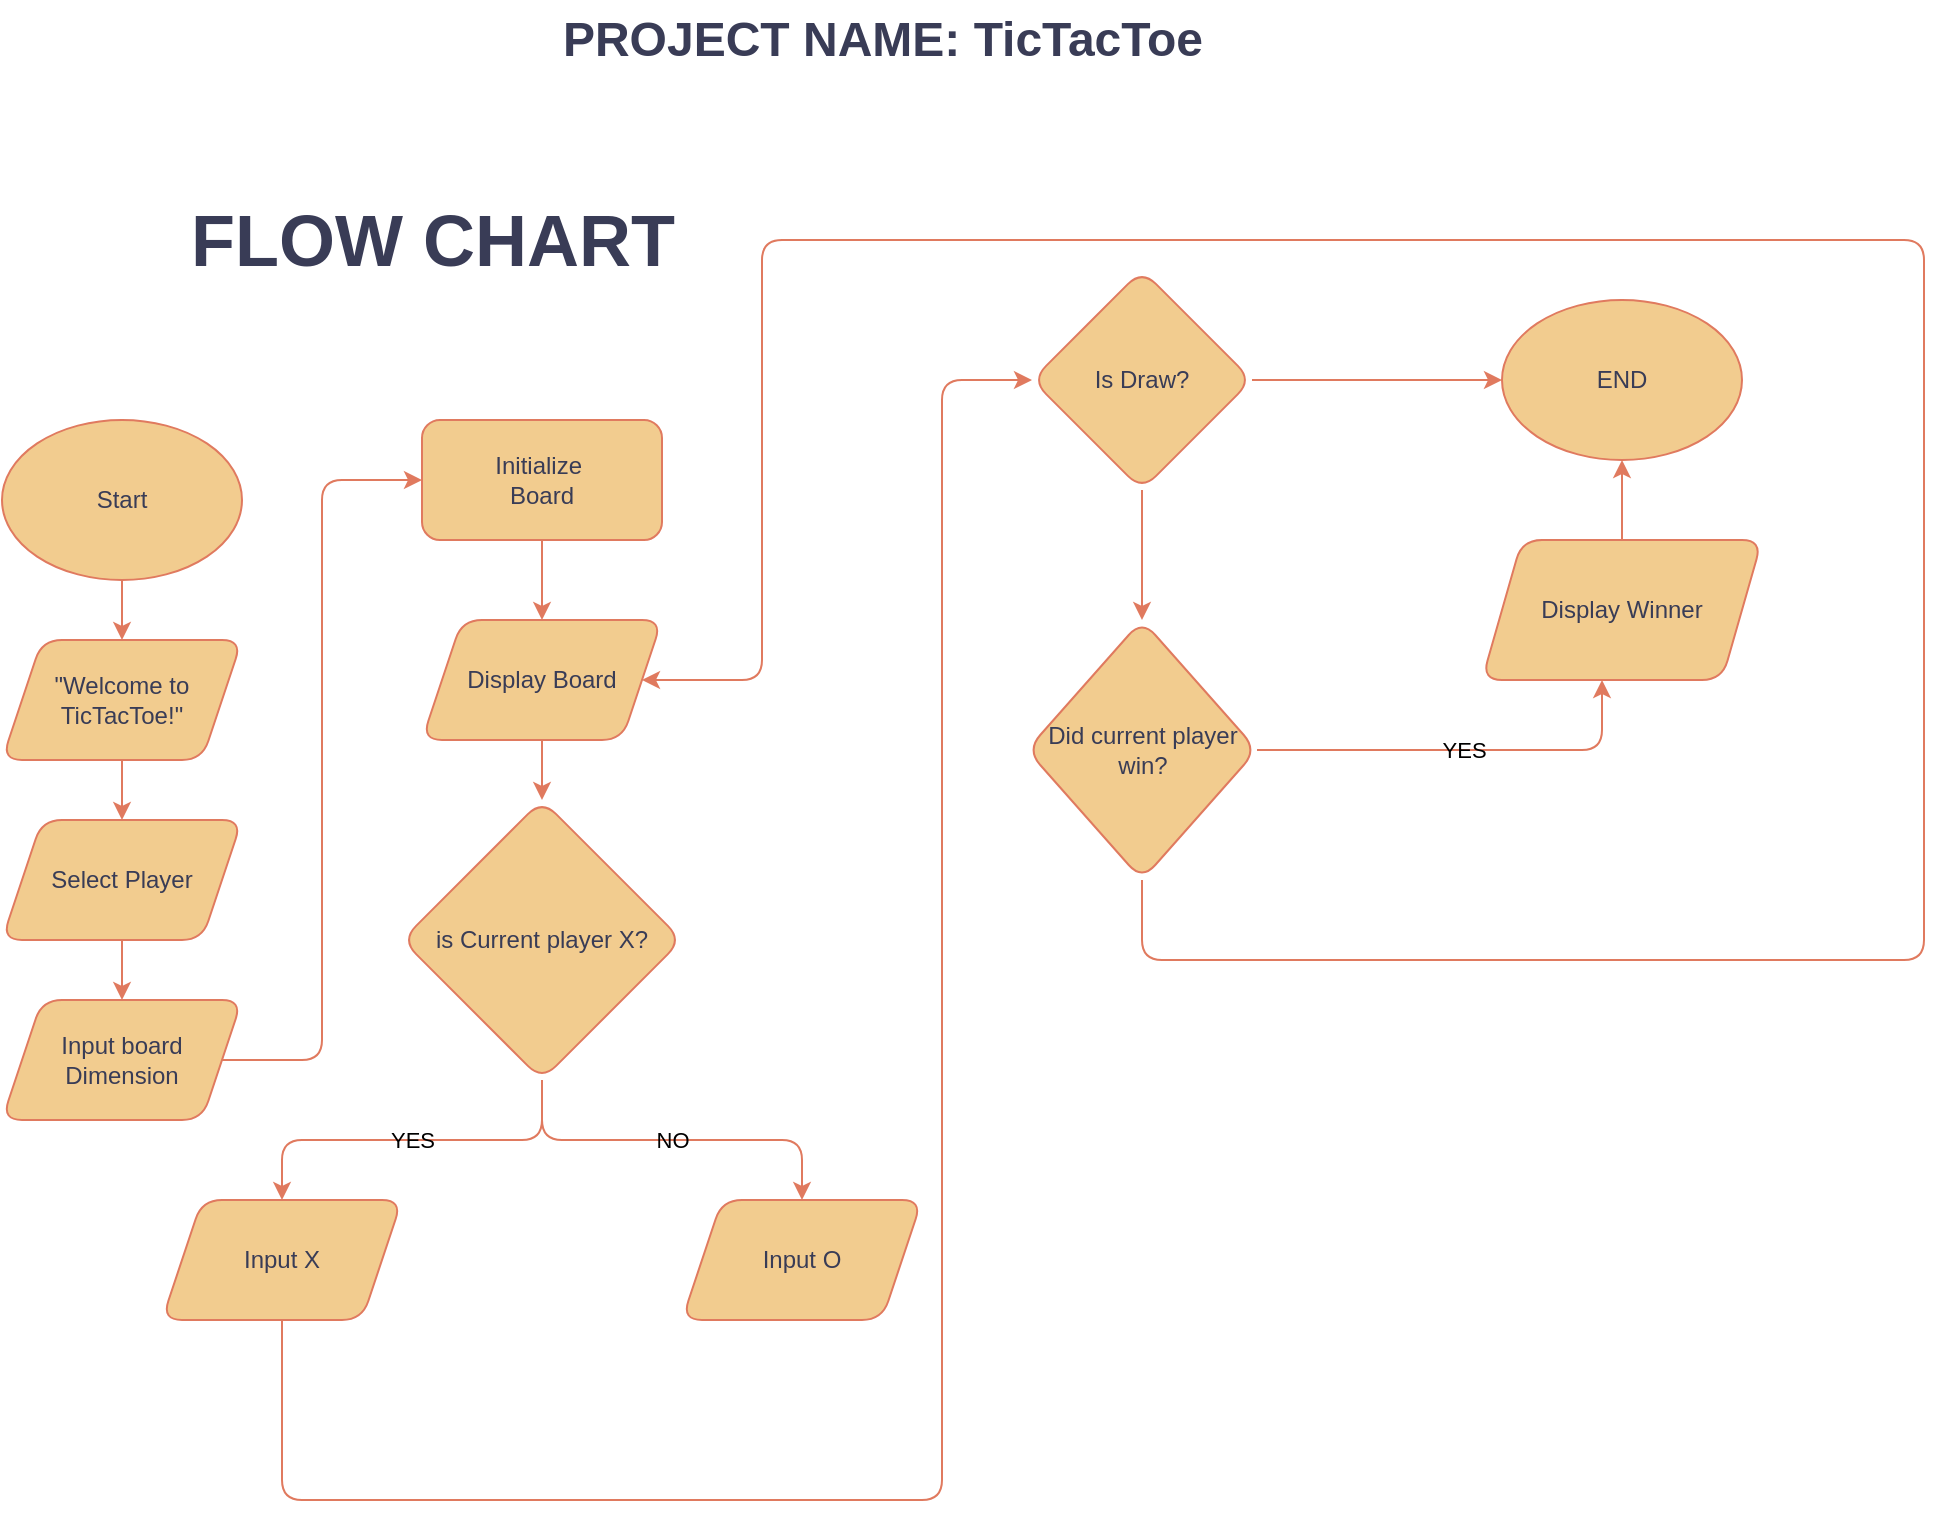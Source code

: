 <mxfile version="24.4.13" type="device">
  <diagram id="C5RBs43oDa-KdzZeNtuy" name="Page-1">
    <mxGraphModel dx="3369" dy="1409" grid="1" gridSize="10" guides="1" tooltips="1" connect="1" arrows="1" fold="1" page="1" pageScale="1" pageWidth="827" pageHeight="1169" math="0" shadow="0">
      <root>
        <mxCell id="WIyWlLk6GJQsqaUBKTNV-0" />
        <mxCell id="WIyWlLk6GJQsqaUBKTNV-1" parent="WIyWlLk6GJQsqaUBKTNV-0" />
        <mxCell id="TEqo7rVoBJVi55r1kK-j-9" value="" style="edgeStyle=orthogonalEdgeStyle;rounded=1;orthogonalLoop=1;jettySize=auto;html=1;labelBackgroundColor=none;fontColor=default;strokeColor=#E07A5F;" edge="1" parent="WIyWlLk6GJQsqaUBKTNV-1" source="TEqo7rVoBJVi55r1kK-j-0" target="TEqo7rVoBJVi55r1kK-j-1">
          <mxGeometry relative="1" as="geometry" />
        </mxCell>
        <mxCell id="TEqo7rVoBJVi55r1kK-j-0" value="Start" style="ellipse;whiteSpace=wrap;html=1;labelBackgroundColor=none;rounded=1;fillColor=#F2CC8F;strokeColor=#E07A5F;fontColor=#393C56;" vertex="1" parent="WIyWlLk6GJQsqaUBKTNV-1">
          <mxGeometry x="-1260" y="330" width="120" height="80" as="geometry" />
        </mxCell>
        <mxCell id="TEqo7rVoBJVi55r1kK-j-10" value="" style="edgeStyle=orthogonalEdgeStyle;rounded=1;orthogonalLoop=1;jettySize=auto;html=1;labelBackgroundColor=none;fontColor=default;strokeColor=#E07A5F;" edge="1" parent="WIyWlLk6GJQsqaUBKTNV-1" source="TEqo7rVoBJVi55r1kK-j-1" target="TEqo7rVoBJVi55r1kK-j-2">
          <mxGeometry relative="1" as="geometry" />
        </mxCell>
        <mxCell id="TEqo7rVoBJVi55r1kK-j-1" value="&quot;Welcome to TicTacToe!&quot;" style="shape=parallelogram;perimeter=parallelogramPerimeter;whiteSpace=wrap;html=1;fixedSize=1;labelBackgroundColor=none;rounded=1;fillColor=#F2CC8F;strokeColor=#E07A5F;fontColor=#393C56;" vertex="1" parent="WIyWlLk6GJQsqaUBKTNV-1">
          <mxGeometry x="-1260" y="440" width="120" height="60" as="geometry" />
        </mxCell>
        <mxCell id="TEqo7rVoBJVi55r1kK-j-11" value="" style="edgeStyle=orthogonalEdgeStyle;rounded=1;orthogonalLoop=1;jettySize=auto;html=1;labelBackgroundColor=none;fontColor=default;strokeColor=#E07A5F;" edge="1" parent="WIyWlLk6GJQsqaUBKTNV-1" source="TEqo7rVoBJVi55r1kK-j-2" target="TEqo7rVoBJVi55r1kK-j-3">
          <mxGeometry relative="1" as="geometry" />
        </mxCell>
        <mxCell id="TEqo7rVoBJVi55r1kK-j-2" value="Select Player" style="shape=parallelogram;perimeter=parallelogramPerimeter;whiteSpace=wrap;html=1;fixedSize=1;labelBackgroundColor=none;rounded=1;fillColor=#F2CC8F;strokeColor=#E07A5F;fontColor=#393C56;" vertex="1" parent="WIyWlLk6GJQsqaUBKTNV-1">
          <mxGeometry x="-1260" y="530" width="120" height="60" as="geometry" />
        </mxCell>
        <mxCell id="TEqo7rVoBJVi55r1kK-j-12" value="" style="edgeStyle=orthogonalEdgeStyle;rounded=1;orthogonalLoop=1;jettySize=auto;html=1;entryX=0;entryY=0.5;entryDx=0;entryDy=0;labelBackgroundColor=none;fontColor=default;strokeColor=#E07A5F;" edge="1" parent="WIyWlLk6GJQsqaUBKTNV-1" source="TEqo7rVoBJVi55r1kK-j-3" target="TEqo7rVoBJVi55r1kK-j-4">
          <mxGeometry relative="1" as="geometry">
            <Array as="points">
              <mxPoint x="-1100" y="650" />
              <mxPoint x="-1100" y="360" />
            </Array>
          </mxGeometry>
        </mxCell>
        <mxCell id="TEqo7rVoBJVi55r1kK-j-3" value="Input board&lt;div&gt;Dimension&lt;/div&gt;" style="shape=parallelogram;perimeter=parallelogramPerimeter;whiteSpace=wrap;html=1;fixedSize=1;labelBackgroundColor=none;rounded=1;fillColor=#F2CC8F;strokeColor=#E07A5F;fontColor=#393C56;" vertex="1" parent="WIyWlLk6GJQsqaUBKTNV-1">
          <mxGeometry x="-1260" y="620" width="120" height="60" as="geometry" />
        </mxCell>
        <mxCell id="TEqo7rVoBJVi55r1kK-j-13" value="" style="edgeStyle=orthogonalEdgeStyle;rounded=1;orthogonalLoop=1;jettySize=auto;html=1;labelBackgroundColor=none;fontColor=default;strokeColor=#E07A5F;" edge="1" parent="WIyWlLk6GJQsqaUBKTNV-1" source="TEqo7rVoBJVi55r1kK-j-4" target="TEqo7rVoBJVi55r1kK-j-5">
          <mxGeometry relative="1" as="geometry" />
        </mxCell>
        <mxCell id="TEqo7rVoBJVi55r1kK-j-4" value="Initialize&amp;nbsp;&lt;div&gt;Board&lt;/div&gt;" style="rounded=1;whiteSpace=wrap;html=1;labelBackgroundColor=none;fillColor=#F2CC8F;strokeColor=#E07A5F;fontColor=#393C56;" vertex="1" parent="WIyWlLk6GJQsqaUBKTNV-1">
          <mxGeometry x="-1050" y="330" width="120" height="60" as="geometry" />
        </mxCell>
        <mxCell id="TEqo7rVoBJVi55r1kK-j-14" value="" style="edgeStyle=orthogonalEdgeStyle;rounded=1;orthogonalLoop=1;jettySize=auto;html=1;labelBackgroundColor=none;fontColor=default;strokeColor=#E07A5F;" edge="1" parent="WIyWlLk6GJQsqaUBKTNV-1" source="TEqo7rVoBJVi55r1kK-j-5" target="TEqo7rVoBJVi55r1kK-j-6">
          <mxGeometry relative="1" as="geometry" />
        </mxCell>
        <mxCell id="TEqo7rVoBJVi55r1kK-j-5" value="Display Board" style="shape=parallelogram;perimeter=parallelogramPerimeter;whiteSpace=wrap;html=1;fixedSize=1;labelBackgroundColor=none;rounded=1;fillColor=#F2CC8F;strokeColor=#E07A5F;fontColor=#393C56;" vertex="1" parent="WIyWlLk6GJQsqaUBKTNV-1">
          <mxGeometry x="-1050" y="430" width="120" height="60" as="geometry" />
        </mxCell>
        <mxCell id="TEqo7rVoBJVi55r1kK-j-18" value="NO" style="edgeStyle=orthogonalEdgeStyle;rounded=1;orthogonalLoop=1;jettySize=auto;html=1;labelBackgroundColor=none;fontColor=default;strokeColor=#E07A5F;" edge="1" parent="WIyWlLk6GJQsqaUBKTNV-1" source="TEqo7rVoBJVi55r1kK-j-6" target="TEqo7rVoBJVi55r1kK-j-8">
          <mxGeometry relative="1" as="geometry">
            <mxPoint x="-990" y="780" as="targetPoint" />
            <Array as="points">
              <mxPoint x="-990" y="690" />
              <mxPoint x="-860" y="690" />
            </Array>
          </mxGeometry>
        </mxCell>
        <mxCell id="TEqo7rVoBJVi55r1kK-j-19" value="YES" style="edgeStyle=orthogonalEdgeStyle;rounded=1;orthogonalLoop=1;jettySize=auto;html=1;exitX=0.5;exitY=1;exitDx=0;exitDy=0;entryX=0.5;entryY=0;entryDx=0;entryDy=0;labelBackgroundColor=none;fontColor=default;strokeColor=#E07A5F;" edge="1" parent="WIyWlLk6GJQsqaUBKTNV-1" source="TEqo7rVoBJVi55r1kK-j-6" target="TEqo7rVoBJVi55r1kK-j-7">
          <mxGeometry relative="1" as="geometry" />
        </mxCell>
        <mxCell id="TEqo7rVoBJVi55r1kK-j-6" value="is Current player X?" style="rhombus;whiteSpace=wrap;html=1;labelBackgroundColor=none;rounded=1;fillColor=#F2CC8F;strokeColor=#E07A5F;fontColor=#393C56;" vertex="1" parent="WIyWlLk6GJQsqaUBKTNV-1">
          <mxGeometry x="-1060" y="520" width="140" height="140" as="geometry" />
        </mxCell>
        <mxCell id="TEqo7rVoBJVi55r1kK-j-28" style="edgeStyle=orthogonalEdgeStyle;rounded=1;orthogonalLoop=1;jettySize=auto;html=1;entryX=0;entryY=0.5;entryDx=0;entryDy=0;labelBackgroundColor=none;fontColor=default;strokeColor=#E07A5F;" edge="1" parent="WIyWlLk6GJQsqaUBKTNV-1" source="TEqo7rVoBJVi55r1kK-j-7" target="TEqo7rVoBJVi55r1kK-j-20">
          <mxGeometry relative="1" as="geometry">
            <mxPoint x="-800" y="310" as="targetPoint" />
            <Array as="points">
              <mxPoint x="-1120" y="870" />
              <mxPoint x="-790" y="870" />
              <mxPoint x="-790" y="310" />
            </Array>
          </mxGeometry>
        </mxCell>
        <mxCell id="TEqo7rVoBJVi55r1kK-j-7" value="Input X" style="shape=parallelogram;perimeter=parallelogramPerimeter;whiteSpace=wrap;html=1;fixedSize=1;labelBackgroundColor=none;rounded=1;fillColor=#F2CC8F;strokeColor=#E07A5F;fontColor=#393C56;" vertex="1" parent="WIyWlLk6GJQsqaUBKTNV-1">
          <mxGeometry x="-1180" y="720" width="120" height="60" as="geometry" />
        </mxCell>
        <mxCell id="TEqo7rVoBJVi55r1kK-j-8" value="Input O" style="shape=parallelogram;perimeter=parallelogramPerimeter;whiteSpace=wrap;html=1;fixedSize=1;labelBackgroundColor=none;rounded=1;fillColor=#F2CC8F;strokeColor=#E07A5F;fontColor=#393C56;" vertex="1" parent="WIyWlLk6GJQsqaUBKTNV-1">
          <mxGeometry x="-920" y="720" width="120" height="60" as="geometry" />
        </mxCell>
        <mxCell id="TEqo7rVoBJVi55r1kK-j-24" value="" style="edgeStyle=orthogonalEdgeStyle;rounded=1;orthogonalLoop=1;jettySize=auto;html=1;labelBackgroundColor=none;fontColor=default;strokeColor=#E07A5F;" edge="1" parent="WIyWlLk6GJQsqaUBKTNV-1" source="TEqo7rVoBJVi55r1kK-j-20" target="TEqo7rVoBJVi55r1kK-j-21">
          <mxGeometry relative="1" as="geometry" />
        </mxCell>
        <mxCell id="TEqo7rVoBJVi55r1kK-j-27" style="edgeStyle=orthogonalEdgeStyle;rounded=1;orthogonalLoop=1;jettySize=auto;html=1;entryX=0;entryY=0.5;entryDx=0;entryDy=0;labelBackgroundColor=none;fontColor=default;strokeColor=#E07A5F;" edge="1" parent="WIyWlLk6GJQsqaUBKTNV-1" source="TEqo7rVoBJVi55r1kK-j-20" target="TEqo7rVoBJVi55r1kK-j-23">
          <mxGeometry relative="1" as="geometry" />
        </mxCell>
        <mxCell id="TEqo7rVoBJVi55r1kK-j-20" value="Is Draw?" style="rhombus;whiteSpace=wrap;html=1;labelBackgroundColor=none;rounded=1;fillColor=#F2CC8F;strokeColor=#E07A5F;fontColor=#393C56;" vertex="1" parent="WIyWlLk6GJQsqaUBKTNV-1">
          <mxGeometry x="-745" y="255" width="110" height="110" as="geometry" />
        </mxCell>
        <mxCell id="TEqo7rVoBJVi55r1kK-j-25" value="YES&lt;span style=&quot;white-space: pre;&quot;&gt;&#x9;&lt;/span&gt;" style="edgeStyle=orthogonalEdgeStyle;rounded=1;orthogonalLoop=1;jettySize=auto;html=1;labelBackgroundColor=none;fontColor=default;strokeColor=#E07A5F;" edge="1" parent="WIyWlLk6GJQsqaUBKTNV-1" source="TEqo7rVoBJVi55r1kK-j-21">
          <mxGeometry relative="1" as="geometry">
            <mxPoint x="-460" y="460" as="targetPoint" />
            <Array as="points">
              <mxPoint x="-460" y="495" />
              <mxPoint x="-460" y="463" />
            </Array>
          </mxGeometry>
        </mxCell>
        <mxCell id="TEqo7rVoBJVi55r1kK-j-29" style="edgeStyle=orthogonalEdgeStyle;rounded=1;orthogonalLoop=1;jettySize=auto;html=1;entryX=1;entryY=0.5;entryDx=0;entryDy=0;labelBackgroundColor=none;fontColor=default;strokeColor=#E07A5F;" edge="1" parent="WIyWlLk6GJQsqaUBKTNV-1" source="TEqo7rVoBJVi55r1kK-j-21" target="TEqo7rVoBJVi55r1kK-j-5">
          <mxGeometry relative="1" as="geometry">
            <mxPoint x="-850" y="260" as="targetPoint" />
            <Array as="points">
              <mxPoint x="-690" y="600" />
              <mxPoint x="-299" y="600" />
              <mxPoint x="-299" y="240" />
              <mxPoint x="-880" y="240" />
              <mxPoint x="-880" y="460" />
            </Array>
          </mxGeometry>
        </mxCell>
        <mxCell id="TEqo7rVoBJVi55r1kK-j-21" value="Did current player&lt;div&gt;win?&lt;/div&gt;" style="rhombus;whiteSpace=wrap;html=1;labelBackgroundColor=none;rounded=1;fillColor=#F2CC8F;strokeColor=#E07A5F;fontColor=#393C56;" vertex="1" parent="WIyWlLk6GJQsqaUBKTNV-1">
          <mxGeometry x="-747.5" y="430" width="115" height="130" as="geometry" />
        </mxCell>
        <mxCell id="TEqo7rVoBJVi55r1kK-j-26" value="" style="edgeStyle=orthogonalEdgeStyle;rounded=1;orthogonalLoop=1;jettySize=auto;html=1;labelBackgroundColor=none;fontColor=default;strokeColor=#E07A5F;" edge="1" parent="WIyWlLk6GJQsqaUBKTNV-1" source="TEqo7rVoBJVi55r1kK-j-22" target="TEqo7rVoBJVi55r1kK-j-23">
          <mxGeometry relative="1" as="geometry" />
        </mxCell>
        <mxCell id="TEqo7rVoBJVi55r1kK-j-22" value="Display Winner" style="shape=parallelogram;perimeter=parallelogramPerimeter;whiteSpace=wrap;html=1;fixedSize=1;labelBackgroundColor=none;rounded=1;fillColor=#F2CC8F;strokeColor=#E07A5F;fontColor=#393C56;" vertex="1" parent="WIyWlLk6GJQsqaUBKTNV-1">
          <mxGeometry x="-520" y="390" width="140" height="70" as="geometry" />
        </mxCell>
        <mxCell id="TEqo7rVoBJVi55r1kK-j-23" value="END" style="ellipse;whiteSpace=wrap;html=1;labelBackgroundColor=none;rounded=1;fillColor=#F2CC8F;strokeColor=#E07A5F;fontColor=#393C56;" vertex="1" parent="WIyWlLk6GJQsqaUBKTNV-1">
          <mxGeometry x="-510" y="270" width="120" height="80" as="geometry" />
        </mxCell>
        <mxCell id="TEqo7rVoBJVi55r1kK-j-30" value="&lt;font style=&quot;font-size: 36px;&quot;&gt;&lt;b style=&quot;&quot;&gt;FLOW CHART&lt;/b&gt;&lt;/font&gt;" style="text;html=1;align=center;verticalAlign=middle;resizable=0;points=[];autosize=1;strokeColor=none;fillColor=none;labelBackgroundColor=none;rounded=1;fontColor=#393C56;" vertex="1" parent="WIyWlLk6GJQsqaUBKTNV-1">
          <mxGeometry x="-1180" y="210" width="270" height="60" as="geometry" />
        </mxCell>
        <mxCell id="TEqo7rVoBJVi55r1kK-j-31" value="&lt;font style=&quot;font-size: 24px;&quot;&gt;&lt;b&gt;PROJECT NAME: TicTacToe&lt;/b&gt;&lt;/font&gt;" style="text;html=1;align=center;verticalAlign=middle;resizable=0;points=[];autosize=1;strokeColor=none;fillColor=none;labelBackgroundColor=none;rounded=1;fontColor=#393C56;" vertex="1" parent="WIyWlLk6GJQsqaUBKTNV-1">
          <mxGeometry x="-990" y="120" width="340" height="40" as="geometry" />
        </mxCell>
      </root>
    </mxGraphModel>
  </diagram>
</mxfile>
